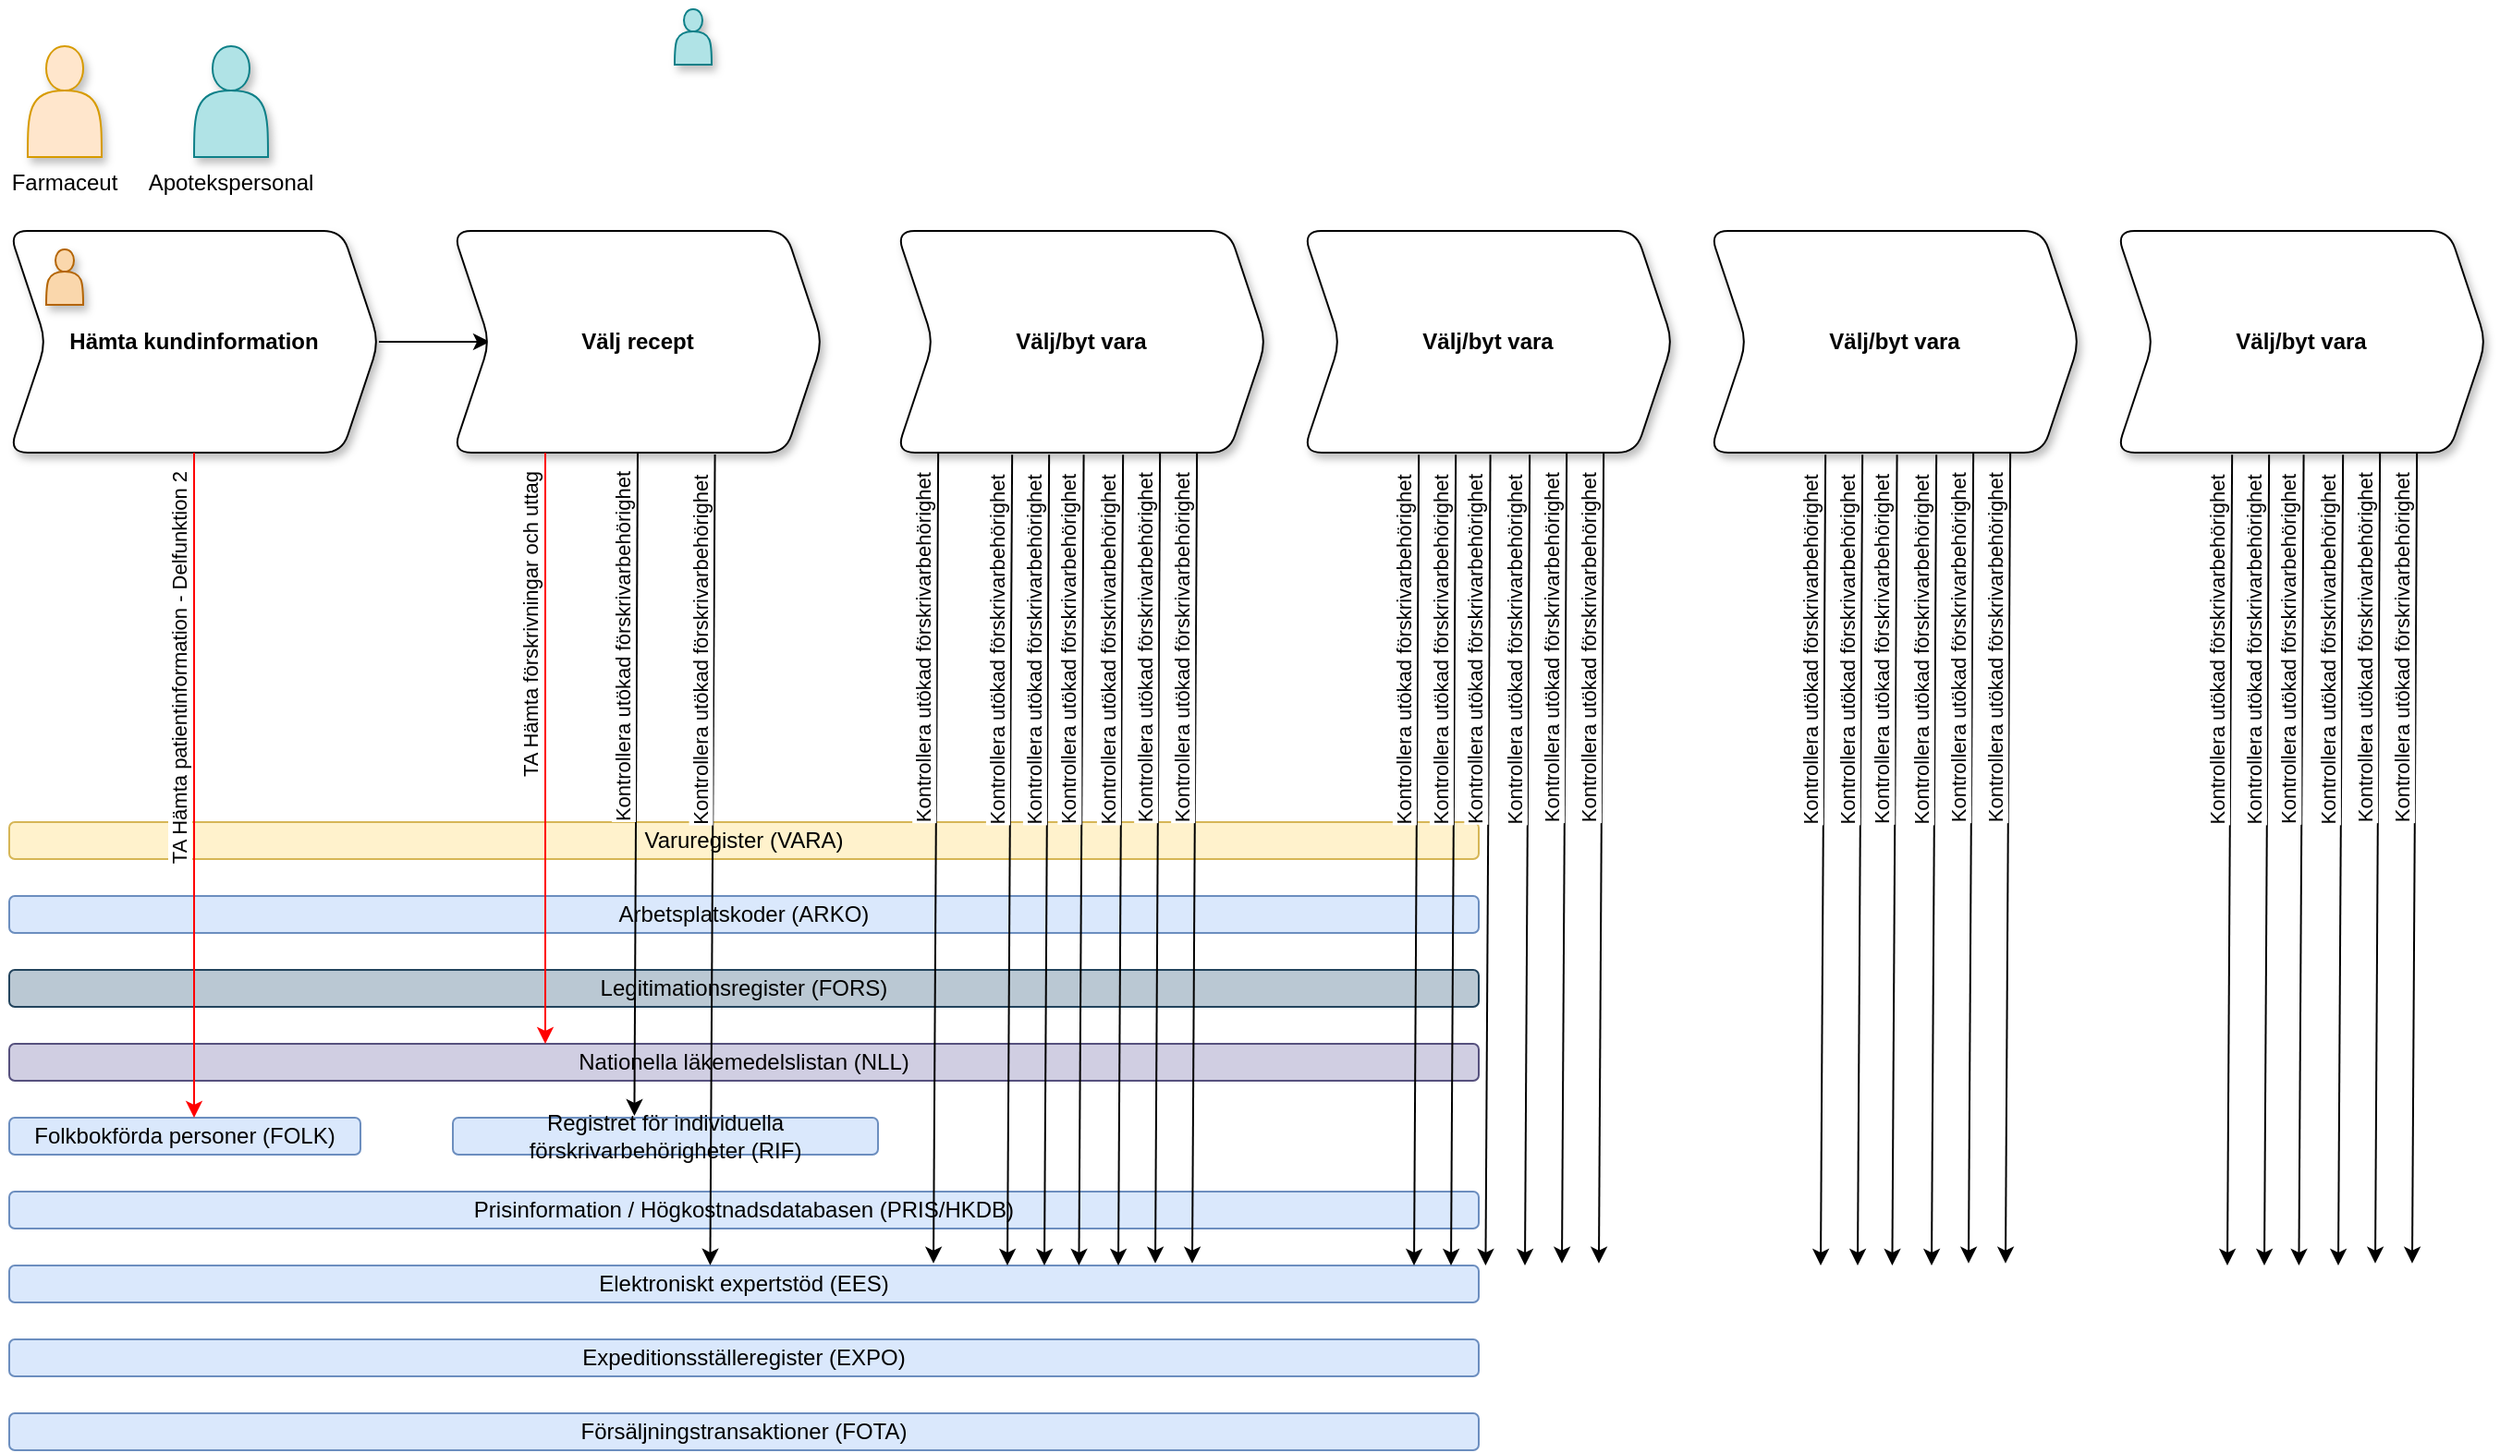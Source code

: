 <mxfile version="13.8.5" type="github">
  <diagram id="Y8RW_nMM7FUyLUE6UGEh" name="Page-1">
    <mxGraphModel dx="1446" dy="883" grid="1" gridSize="10" guides="1" tooltips="1" connect="1" arrows="1" fold="1" page="1" pageScale="1" pageWidth="850" pageHeight="1100" math="0" shadow="0">
      <root>
        <mxCell id="0" />
        <mxCell id="1" parent="0" />
        <mxCell id="-_0p66DI5QI1zj4v-Ik1-9" value="Hämta kundinformation" style="shape=step;perimeter=stepPerimeter;whiteSpace=wrap;html=1;fixedSize=1;rounded=1;shadow=1;fontStyle=1" parent="1" vertex="1">
          <mxGeometry y="120" width="200" height="120" as="geometry" />
        </mxCell>
        <mxCell id="-_0p66DI5QI1zj4v-Ik1-10" value="Farmaceut" style="shape=actor;whiteSpace=wrap;html=1;rounded=1;shadow=1;labelPosition=center;verticalLabelPosition=bottom;align=center;verticalAlign=top;fillColor=#ffe6cc;strokeColor=#d79b00;" parent="1" vertex="1">
          <mxGeometry x="10" y="20" width="40" height="60" as="geometry" />
        </mxCell>
        <mxCell id="-_0p66DI5QI1zj4v-Ik1-12" value="Legitimationsregister (FORS)" style="whiteSpace=wrap;html=1;fillColor=#bac8d3;strokeColor=#23445d;rounded=1;" parent="1" vertex="1">
          <mxGeometry y="520" width="795" height="20" as="geometry" />
        </mxCell>
        <mxCell id="Q4kJV671iwrY0cKDhgk4-12" style="edgeStyle=orthogonalEdgeStyle;rounded=0;orthogonalLoop=1;jettySize=auto;html=1;exitX=1;exitY=0.5;exitDx=0;exitDy=0;" edge="1" parent="1" source="-_0p66DI5QI1zj4v-Ik1-9" target="Q4kJV671iwrY0cKDhgk4-13">
          <mxGeometry relative="1" as="geometry">
            <mxPoint x="-40" y="180" as="sourcePoint" />
          </mxGeometry>
        </mxCell>
        <mxCell id="Q4kJV671iwrY0cKDhgk4-1" value="Varuregister (VARA)" style="whiteSpace=wrap;html=1;fillColor=#fff2cc;strokeColor=#d6b656;rounded=1;" vertex="1" parent="1">
          <mxGeometry y="440" width="795" height="20" as="geometry" />
        </mxCell>
        <mxCell id="Q4kJV671iwrY0cKDhgk4-2" value="Arbetsplatskoder (ARKO)" style="whiteSpace=wrap;html=1;fillColor=#dae8fc;strokeColor=#6c8ebf;rounded=1;" vertex="1" parent="1">
          <mxGeometry y="480" width="795" height="20" as="geometry" />
        </mxCell>
        <mxCell id="Q4kJV671iwrY0cKDhgk4-3" value="Nationella läkemedelslistan (NLL)" style="whiteSpace=wrap;html=1;fillColor=#d0cee2;strokeColor=#56517e;rounded=1;" vertex="1" parent="1">
          <mxGeometry y="560" width="795" height="20" as="geometry" />
        </mxCell>
        <mxCell id="Q4kJV671iwrY0cKDhgk4-4" value="Registret för individuella förskrivarbehörigheter (RIF)" style="whiteSpace=wrap;html=1;fillColor=#dae8fc;strokeColor=#6c8ebf;rounded=1;" vertex="1" parent="1">
          <mxGeometry x="240" y="600" width="230" height="20" as="geometry" />
        </mxCell>
        <mxCell id="Q4kJV671iwrY0cKDhgk4-5" value="Prisinformation / Högkostnadsdatabasen (PRIS/HKDB)" style="whiteSpace=wrap;html=1;fillColor=#dae8fc;strokeColor=#6c8ebf;rounded=1;" vertex="1" parent="1">
          <mxGeometry y="640" width="795" height="20" as="geometry" />
        </mxCell>
        <mxCell id="Q4kJV671iwrY0cKDhgk4-7" value="Expeditionsställeregister (EXPO)" style="whiteSpace=wrap;html=1;fillColor=#dae8fc;strokeColor=#6c8ebf;rounded=1;" vertex="1" parent="1">
          <mxGeometry y="720" width="795" height="20" as="geometry" />
        </mxCell>
        <mxCell id="Q4kJV671iwrY0cKDhgk4-8" value="Elektroniskt expertstöd (EES)" style="whiteSpace=wrap;html=1;fillColor=#dae8fc;strokeColor=#6c8ebf;rounded=1;" vertex="1" parent="1">
          <mxGeometry y="680" width="795" height="20" as="geometry" />
        </mxCell>
        <mxCell id="Q4kJV671iwrY0cKDhgk4-9" value="Försäljningstransaktioner (FOTA)" style="whiteSpace=wrap;html=1;fillColor=#dae8fc;strokeColor=#6c8ebf;rounded=1;" vertex="1" parent="1">
          <mxGeometry y="760" width="795" height="20" as="geometry" />
        </mxCell>
        <mxCell id="Q4kJV671iwrY0cKDhgk4-10" value="Apotekspersonal" style="shape=actor;whiteSpace=wrap;html=1;rounded=1;shadow=1;labelPosition=center;verticalLabelPosition=bottom;align=center;verticalAlign=top;fillColor=#b0e3e6;strokeColor=#0e8088;" vertex="1" parent="1">
          <mxGeometry x="100" y="20" width="40" height="60" as="geometry" />
        </mxCell>
        <mxCell id="Q4kJV671iwrY0cKDhgk4-13" value="Välj recept" style="shape=step;perimeter=stepPerimeter;whiteSpace=wrap;html=1;fixedSize=1;rounded=1;shadow=1;fontStyle=1" vertex="1" parent="1">
          <mxGeometry x="240" y="120" width="200" height="120" as="geometry" />
        </mxCell>
        <mxCell id="Q4kJV671iwrY0cKDhgk4-16" value="" style="shape=actor;whiteSpace=wrap;html=1;rounded=1;shadow=1;labelPosition=center;verticalLabelPosition=bottom;align=center;verticalAlign=top;fillColor=#b0e3e6;strokeColor=#0e8088;" vertex="1" parent="1">
          <mxGeometry x="360" width="20" height="30" as="geometry" />
        </mxCell>
        <mxCell id="Q4kJV671iwrY0cKDhgk4-17" value="" style="shape=actor;whiteSpace=wrap;html=1;rounded=1;shadow=1;labelPosition=center;verticalLabelPosition=bottom;align=center;verticalAlign=top;fillColor=#fad7ac;strokeColor=#b46504;" vertex="1" parent="1">
          <mxGeometry x="20" y="130" width="20" height="30" as="geometry" />
        </mxCell>
        <mxCell id="Q4kJV671iwrY0cKDhgk4-20" value="Folkbokförda personer (FOLK)" style="whiteSpace=wrap;html=1;fillColor=#dae8fc;strokeColor=#6c8ebf;rounded=1;" vertex="1" parent="1">
          <mxGeometry y="600" width="190" height="20" as="geometry" />
        </mxCell>
        <mxCell id="Q4kJV671iwrY0cKDhgk4-26" value="" style="endArrow=classic;html=1;exitX=0.5;exitY=1;exitDx=0;exitDy=0;strokeColor=#FF0000;" edge="1" parent="1" source="-_0p66DI5QI1zj4v-Ik1-9">
          <mxGeometry relative="1" as="geometry">
            <mxPoint x="-150" y="350" as="sourcePoint" />
            <mxPoint x="100" y="600" as="targetPoint" />
          </mxGeometry>
        </mxCell>
        <mxCell id="Q4kJV671iwrY0cKDhgk4-28" value="TA Hämta patientinformation - Delfunktion 2" style="edgeLabel;resizable=0;html=1;align=right;verticalAlign=bottom;horizontal=0;labelPosition=left;verticalLabelPosition=top;spacingTop=0;spacingRight=10;" connectable="0" vertex="1" parent="Q4kJV671iwrY0cKDhgk4-26">
          <mxGeometry x="-1" relative="1" as="geometry" />
        </mxCell>
        <mxCell id="Q4kJV671iwrY0cKDhgk4-29" value="" style="endArrow=classic;html=1;exitX=0.25;exitY=1;exitDx=0;exitDy=0;strokeColor=#FF0000;" edge="1" parent="1" source="Q4kJV671iwrY0cKDhgk4-13">
          <mxGeometry relative="1" as="geometry">
            <mxPoint x="280" y="243.0" as="sourcePoint" />
            <mxPoint x="290" y="560" as="targetPoint" />
          </mxGeometry>
        </mxCell>
        <mxCell id="Q4kJV671iwrY0cKDhgk4-30" value="TA Hämta förskrivningar och uttag" style="edgeLabel;resizable=0;html=1;align=right;verticalAlign=bottom;horizontal=0;labelPosition=left;verticalLabelPosition=top;spacingTop=0;spacingRight=10;" connectable="0" vertex="1" parent="Q4kJV671iwrY0cKDhgk4-29">
          <mxGeometry x="-1" relative="1" as="geometry" />
        </mxCell>
        <mxCell id="Q4kJV671iwrY0cKDhgk4-31" value="" style="endArrow=classic;html=1;exitX=0.5;exitY=1;exitDx=0;exitDy=0;entryX=0.427;entryY=-0.05;entryDx=0;entryDy=0;entryPerimeter=0;" edge="1" parent="1" source="Q4kJV671iwrY0cKDhgk4-13" target="Q4kJV671iwrY0cKDhgk4-4">
          <mxGeometry relative="1" as="geometry">
            <mxPoint x="320" y="260.0" as="sourcePoint" />
            <mxPoint x="320" y="580" as="targetPoint" />
          </mxGeometry>
        </mxCell>
        <mxCell id="Q4kJV671iwrY0cKDhgk4-32" value="Kontrollera utökad förskrivarbehörighet" style="edgeLabel;resizable=0;html=1;align=right;verticalAlign=bottom;horizontal=0;labelPosition=left;verticalLabelPosition=top;spacingTop=0;spacingRight=10;" connectable="0" vertex="1" parent="Q4kJV671iwrY0cKDhgk4-31">
          <mxGeometry x="-1" relative="1" as="geometry" />
        </mxCell>
        <mxCell id="Q4kJV671iwrY0cKDhgk4-33" value="Kontrollera utökad förskrivarbehörighet" style="edgeLabel;resizable=0;html=1;align=right;verticalAlign=bottom;horizontal=0;labelPosition=left;verticalLabelPosition=top;spacingTop=0;spacingRight=10;" connectable="0" vertex="1" parent="1">
          <mxGeometry x="340" y="240.0" as="geometry" />
        </mxCell>
        <mxCell id="Q4kJV671iwrY0cKDhgk4-34" value="" style="endArrow=classic;html=1;exitX=0.5;exitY=1;exitDx=0;exitDy=0;entryX=0.477;entryY=-0.006;entryDx=0;entryDy=0;entryPerimeter=0;" edge="1" parent="1" target="Q4kJV671iwrY0cKDhgk4-8">
          <mxGeometry relative="1" as="geometry">
            <mxPoint x="381.79" y="241.0" as="sourcePoint" />
            <mxPoint x="380" y="678" as="targetPoint" />
          </mxGeometry>
        </mxCell>
        <mxCell id="Q4kJV671iwrY0cKDhgk4-35" value="Kontrollera utökad förskrivarbehörighet" style="edgeLabel;resizable=0;html=1;align=right;verticalAlign=bottom;horizontal=0;labelPosition=left;verticalLabelPosition=top;spacingTop=0;spacingRight=10;" connectable="0" vertex="1" parent="Q4kJV671iwrY0cKDhgk4-34">
          <mxGeometry x="-1" relative="1" as="geometry" />
        </mxCell>
        <mxCell id="Q4kJV671iwrY0cKDhgk4-36" value="Välj/byt vara" style="shape=step;perimeter=stepPerimeter;whiteSpace=wrap;html=1;fixedSize=1;rounded=1;shadow=1;fontStyle=1" vertex="1" parent="1">
          <mxGeometry x="480" y="120" width="200" height="120" as="geometry" />
        </mxCell>
        <mxCell id="Q4kJV671iwrY0cKDhgk4-39" value="" style="endArrow=classic;html=1;exitX=0.5;exitY=1;exitDx=0;exitDy=0;entryX=0.477;entryY=-0.006;entryDx=0;entryDy=0;entryPerimeter=0;" edge="1" parent="1">
          <mxGeometry relative="1" as="geometry">
            <mxPoint x="502.58" y="240" as="sourcePoint" />
            <mxPoint x="500.005" y="678.88" as="targetPoint" />
          </mxGeometry>
        </mxCell>
        <mxCell id="Q4kJV671iwrY0cKDhgk4-40" value="Kontrollera utökad förskrivarbehörighet" style="edgeLabel;resizable=0;html=1;align=right;verticalAlign=bottom;horizontal=0;labelPosition=left;verticalLabelPosition=top;spacingTop=0;spacingRight=10;" connectable="0" vertex="1" parent="Q4kJV671iwrY0cKDhgk4-39">
          <mxGeometry x="-1" relative="1" as="geometry" />
        </mxCell>
        <mxCell id="Q4kJV671iwrY0cKDhgk4-41" value="" style="endArrow=classic;html=1;exitX=0.5;exitY=1;exitDx=0;exitDy=0;entryX=0.477;entryY=-0.006;entryDx=0;entryDy=0;entryPerimeter=0;" edge="1" parent="1">
          <mxGeometry relative="1" as="geometry">
            <mxPoint x="542.58" y="241.12" as="sourcePoint" />
            <mxPoint x="540.005" y="680.0" as="targetPoint" />
          </mxGeometry>
        </mxCell>
        <mxCell id="Q4kJV671iwrY0cKDhgk4-42" value="Kontrollera utökad förskrivarbehörighet" style="edgeLabel;resizable=0;html=1;align=right;verticalAlign=bottom;horizontal=0;labelPosition=left;verticalLabelPosition=top;spacingTop=0;spacingRight=10;" connectable="0" vertex="1" parent="Q4kJV671iwrY0cKDhgk4-41">
          <mxGeometry x="-1" relative="1" as="geometry" />
        </mxCell>
        <mxCell id="Q4kJV671iwrY0cKDhgk4-43" value="" style="endArrow=classic;html=1;exitX=0.5;exitY=1;exitDx=0;exitDy=0;entryX=0.477;entryY=-0.006;entryDx=0;entryDy=0;entryPerimeter=0;" edge="1" parent="1">
          <mxGeometry relative="1" as="geometry">
            <mxPoint x="562.58" y="241.12" as="sourcePoint" />
            <mxPoint x="560.005" y="680" as="targetPoint" />
          </mxGeometry>
        </mxCell>
        <mxCell id="Q4kJV671iwrY0cKDhgk4-44" value="Kontrollera utökad förskrivarbehörighet" style="edgeLabel;resizable=0;html=1;align=right;verticalAlign=bottom;horizontal=0;labelPosition=left;verticalLabelPosition=top;spacingTop=0;spacingRight=10;" connectable="0" vertex="1" parent="Q4kJV671iwrY0cKDhgk4-43">
          <mxGeometry x="-1" relative="1" as="geometry" />
        </mxCell>
        <mxCell id="Q4kJV671iwrY0cKDhgk4-45" value="" style="endArrow=classic;html=1;exitX=0.5;exitY=1;exitDx=0;exitDy=0;entryX=0.477;entryY=-0.006;entryDx=0;entryDy=0;entryPerimeter=0;" edge="1" parent="1">
          <mxGeometry relative="1" as="geometry">
            <mxPoint x="581.29" y="241.12" as="sourcePoint" />
            <mxPoint x="578.715" y="680" as="targetPoint" />
          </mxGeometry>
        </mxCell>
        <mxCell id="Q4kJV671iwrY0cKDhgk4-46" value="Kontrollera utökad förskrivarbehörighet" style="edgeLabel;resizable=0;html=1;align=right;verticalAlign=bottom;horizontal=0;labelPosition=left;verticalLabelPosition=top;spacingTop=0;spacingRight=10;" connectable="0" vertex="1" parent="Q4kJV671iwrY0cKDhgk4-45">
          <mxGeometry x="-1" relative="1" as="geometry" />
        </mxCell>
        <mxCell id="Q4kJV671iwrY0cKDhgk4-47" value="" style="endArrow=classic;html=1;exitX=0.5;exitY=1;exitDx=0;exitDy=0;entryX=0.477;entryY=-0.006;entryDx=0;entryDy=0;entryPerimeter=0;" edge="1" parent="1">
          <mxGeometry relative="1" as="geometry">
            <mxPoint x="602.58" y="241.12" as="sourcePoint" />
            <mxPoint x="600.005" y="680" as="targetPoint" />
          </mxGeometry>
        </mxCell>
        <mxCell id="Q4kJV671iwrY0cKDhgk4-48" value="Kontrollera utökad förskrivarbehörighet" style="edgeLabel;resizable=0;html=1;align=right;verticalAlign=bottom;horizontal=0;labelPosition=left;verticalLabelPosition=top;spacingTop=0;spacingRight=10;" connectable="0" vertex="1" parent="Q4kJV671iwrY0cKDhgk4-47">
          <mxGeometry x="-1" relative="1" as="geometry" />
        </mxCell>
        <mxCell id="Q4kJV671iwrY0cKDhgk4-49" value="" style="endArrow=classic;html=1;exitX=0.5;exitY=1;exitDx=0;exitDy=0;entryX=0.477;entryY=-0.006;entryDx=0;entryDy=0;entryPerimeter=0;" edge="1" parent="1">
          <mxGeometry relative="1" as="geometry">
            <mxPoint x="622.58" y="240.0" as="sourcePoint" />
            <mxPoint x="620.005" y="678.88" as="targetPoint" />
          </mxGeometry>
        </mxCell>
        <mxCell id="Q4kJV671iwrY0cKDhgk4-50" value="Kontrollera utökad förskrivarbehörighet" style="edgeLabel;resizable=0;html=1;align=right;verticalAlign=bottom;horizontal=0;labelPosition=left;verticalLabelPosition=top;spacingTop=0;spacingRight=10;" connectable="0" vertex="1" parent="Q4kJV671iwrY0cKDhgk4-49">
          <mxGeometry x="-1" relative="1" as="geometry" />
        </mxCell>
        <mxCell id="Q4kJV671iwrY0cKDhgk4-51" value="" style="endArrow=classic;html=1;exitX=0.5;exitY=1;exitDx=0;exitDy=0;entryX=0.477;entryY=-0.006;entryDx=0;entryDy=0;entryPerimeter=0;" edge="1" parent="1">
          <mxGeometry relative="1" as="geometry">
            <mxPoint x="642.57" y="240" as="sourcePoint" />
            <mxPoint x="639.995" y="678.88" as="targetPoint" />
          </mxGeometry>
        </mxCell>
        <mxCell id="Q4kJV671iwrY0cKDhgk4-52" value="Kontrollera utökad förskrivarbehörighet" style="edgeLabel;resizable=0;html=1;align=right;verticalAlign=bottom;horizontal=0;labelPosition=left;verticalLabelPosition=top;spacingTop=0;spacingRight=10;" connectable="0" vertex="1" parent="Q4kJV671iwrY0cKDhgk4-51">
          <mxGeometry x="-1" relative="1" as="geometry" />
        </mxCell>
        <mxCell id="Q4kJV671iwrY0cKDhgk4-53" value="Välj/byt vara" style="shape=step;perimeter=stepPerimeter;whiteSpace=wrap;html=1;fixedSize=1;rounded=1;shadow=1;fontStyle=1" vertex="1" parent="1">
          <mxGeometry x="700" y="120" width="200" height="120" as="geometry" />
        </mxCell>
        <mxCell id="Q4kJV671iwrY0cKDhgk4-54" value="" style="endArrow=classic;html=1;exitX=0.5;exitY=1;exitDx=0;exitDy=0;entryX=0.477;entryY=-0.006;entryDx=0;entryDy=0;entryPerimeter=0;" edge="1" parent="1">
          <mxGeometry relative="1" as="geometry">
            <mxPoint x="762.58" y="241.12" as="sourcePoint" />
            <mxPoint x="760.005" y="680" as="targetPoint" />
          </mxGeometry>
        </mxCell>
        <mxCell id="Q4kJV671iwrY0cKDhgk4-55" value="Kontrollera utökad förskrivarbehörighet" style="edgeLabel;resizable=0;html=1;align=right;verticalAlign=bottom;horizontal=0;labelPosition=left;verticalLabelPosition=top;spacingTop=0;spacingRight=10;" connectable="0" vertex="1" parent="Q4kJV671iwrY0cKDhgk4-54">
          <mxGeometry x="-1" relative="1" as="geometry" />
        </mxCell>
        <mxCell id="Q4kJV671iwrY0cKDhgk4-56" value="" style="endArrow=classic;html=1;exitX=0.5;exitY=1;exitDx=0;exitDy=0;entryX=0.477;entryY=-0.006;entryDx=0;entryDy=0;entryPerimeter=0;" edge="1" parent="1">
          <mxGeometry relative="1" as="geometry">
            <mxPoint x="782.58" y="241.12" as="sourcePoint" />
            <mxPoint x="780.005" y="680" as="targetPoint" />
          </mxGeometry>
        </mxCell>
        <mxCell id="Q4kJV671iwrY0cKDhgk4-57" value="Kontrollera utökad förskrivarbehörighet" style="edgeLabel;resizable=0;html=1;align=right;verticalAlign=bottom;horizontal=0;labelPosition=left;verticalLabelPosition=top;spacingTop=0;spacingRight=10;" connectable="0" vertex="1" parent="Q4kJV671iwrY0cKDhgk4-56">
          <mxGeometry x="-1" relative="1" as="geometry" />
        </mxCell>
        <mxCell id="Q4kJV671iwrY0cKDhgk4-58" value="" style="endArrow=classic;html=1;exitX=0.5;exitY=1;exitDx=0;exitDy=0;entryX=0.477;entryY=-0.006;entryDx=0;entryDy=0;entryPerimeter=0;" edge="1" parent="1">
          <mxGeometry relative="1" as="geometry">
            <mxPoint x="801.29" y="241.12" as="sourcePoint" />
            <mxPoint x="798.715" y="680" as="targetPoint" />
          </mxGeometry>
        </mxCell>
        <mxCell id="Q4kJV671iwrY0cKDhgk4-59" value="Kontrollera utökad förskrivarbehörighet" style="edgeLabel;resizable=0;html=1;align=right;verticalAlign=bottom;horizontal=0;labelPosition=left;verticalLabelPosition=top;spacingTop=0;spacingRight=10;" connectable="0" vertex="1" parent="Q4kJV671iwrY0cKDhgk4-58">
          <mxGeometry x="-1" relative="1" as="geometry" />
        </mxCell>
        <mxCell id="Q4kJV671iwrY0cKDhgk4-60" value="" style="endArrow=classic;html=1;exitX=0.5;exitY=1;exitDx=0;exitDy=0;entryX=0.477;entryY=-0.006;entryDx=0;entryDy=0;entryPerimeter=0;" edge="1" parent="1">
          <mxGeometry relative="1" as="geometry">
            <mxPoint x="822.58" y="241.12" as="sourcePoint" />
            <mxPoint x="820.005" y="680" as="targetPoint" />
          </mxGeometry>
        </mxCell>
        <mxCell id="Q4kJV671iwrY0cKDhgk4-61" value="Kontrollera utökad förskrivarbehörighet" style="edgeLabel;resizable=0;html=1;align=right;verticalAlign=bottom;horizontal=0;labelPosition=left;verticalLabelPosition=top;spacingTop=0;spacingRight=10;" connectable="0" vertex="1" parent="Q4kJV671iwrY0cKDhgk4-60">
          <mxGeometry x="-1" relative="1" as="geometry" />
        </mxCell>
        <mxCell id="Q4kJV671iwrY0cKDhgk4-62" value="" style="endArrow=classic;html=1;exitX=0.5;exitY=1;exitDx=0;exitDy=0;entryX=0.477;entryY=-0.006;entryDx=0;entryDy=0;entryPerimeter=0;" edge="1" parent="1">
          <mxGeometry relative="1" as="geometry">
            <mxPoint x="842.58" y="240" as="sourcePoint" />
            <mxPoint x="840.005" y="678.88" as="targetPoint" />
          </mxGeometry>
        </mxCell>
        <mxCell id="Q4kJV671iwrY0cKDhgk4-63" value="Kontrollera utökad förskrivarbehörighet" style="edgeLabel;resizable=0;html=1;align=right;verticalAlign=bottom;horizontal=0;labelPosition=left;verticalLabelPosition=top;spacingTop=0;spacingRight=10;" connectable="0" vertex="1" parent="Q4kJV671iwrY0cKDhgk4-62">
          <mxGeometry x="-1" relative="1" as="geometry" />
        </mxCell>
        <mxCell id="Q4kJV671iwrY0cKDhgk4-64" value="" style="endArrow=classic;html=1;exitX=0.5;exitY=1;exitDx=0;exitDy=0;entryX=0.477;entryY=-0.006;entryDx=0;entryDy=0;entryPerimeter=0;" edge="1" parent="1">
          <mxGeometry relative="1" as="geometry">
            <mxPoint x="862.57" y="240" as="sourcePoint" />
            <mxPoint x="859.995" y="678.88" as="targetPoint" />
          </mxGeometry>
        </mxCell>
        <mxCell id="Q4kJV671iwrY0cKDhgk4-65" value="Kontrollera utökad förskrivarbehörighet" style="edgeLabel;resizable=0;html=1;align=right;verticalAlign=bottom;horizontal=0;labelPosition=left;verticalLabelPosition=top;spacingTop=0;spacingRight=10;" connectable="0" vertex="1" parent="Q4kJV671iwrY0cKDhgk4-64">
          <mxGeometry x="-1" relative="1" as="geometry" />
        </mxCell>
        <mxCell id="Q4kJV671iwrY0cKDhgk4-66" value="Välj/byt vara" style="shape=step;perimeter=stepPerimeter;whiteSpace=wrap;html=1;fixedSize=1;rounded=1;shadow=1;fontStyle=1" vertex="1" parent="1">
          <mxGeometry x="920" y="120" width="200" height="120" as="geometry" />
        </mxCell>
        <mxCell id="Q4kJV671iwrY0cKDhgk4-67" value="" style="endArrow=classic;html=1;exitX=0.5;exitY=1;exitDx=0;exitDy=0;entryX=0.477;entryY=-0.006;entryDx=0;entryDy=0;entryPerimeter=0;" edge="1" parent="1">
          <mxGeometry relative="1" as="geometry">
            <mxPoint x="982.58" y="241.12" as="sourcePoint" />
            <mxPoint x="980.005" y="680" as="targetPoint" />
          </mxGeometry>
        </mxCell>
        <mxCell id="Q4kJV671iwrY0cKDhgk4-68" value="Kontrollera utökad förskrivarbehörighet" style="edgeLabel;resizable=0;html=1;align=right;verticalAlign=bottom;horizontal=0;labelPosition=left;verticalLabelPosition=top;spacingTop=0;spacingRight=10;" connectable="0" vertex="1" parent="Q4kJV671iwrY0cKDhgk4-67">
          <mxGeometry x="-1" relative="1" as="geometry" />
        </mxCell>
        <mxCell id="Q4kJV671iwrY0cKDhgk4-69" value="" style="endArrow=classic;html=1;exitX=0.5;exitY=1;exitDx=0;exitDy=0;entryX=0.477;entryY=-0.006;entryDx=0;entryDy=0;entryPerimeter=0;" edge="1" parent="1">
          <mxGeometry relative="1" as="geometry">
            <mxPoint x="1002.58" y="241.12" as="sourcePoint" />
            <mxPoint x="1000.005" y="680" as="targetPoint" />
          </mxGeometry>
        </mxCell>
        <mxCell id="Q4kJV671iwrY0cKDhgk4-70" value="Kontrollera utökad förskrivarbehörighet" style="edgeLabel;resizable=0;html=1;align=right;verticalAlign=bottom;horizontal=0;labelPosition=left;verticalLabelPosition=top;spacingTop=0;spacingRight=10;" connectable="0" vertex="1" parent="Q4kJV671iwrY0cKDhgk4-69">
          <mxGeometry x="-1" relative="1" as="geometry" />
        </mxCell>
        <mxCell id="Q4kJV671iwrY0cKDhgk4-71" value="" style="endArrow=classic;html=1;exitX=0.5;exitY=1;exitDx=0;exitDy=0;entryX=0.477;entryY=-0.006;entryDx=0;entryDy=0;entryPerimeter=0;" edge="1" parent="1">
          <mxGeometry relative="1" as="geometry">
            <mxPoint x="1021.29" y="241.12" as="sourcePoint" />
            <mxPoint x="1018.715" y="680" as="targetPoint" />
          </mxGeometry>
        </mxCell>
        <mxCell id="Q4kJV671iwrY0cKDhgk4-72" value="Kontrollera utökad förskrivarbehörighet" style="edgeLabel;resizable=0;html=1;align=right;verticalAlign=bottom;horizontal=0;labelPosition=left;verticalLabelPosition=top;spacingTop=0;spacingRight=10;" connectable="0" vertex="1" parent="Q4kJV671iwrY0cKDhgk4-71">
          <mxGeometry x="-1" relative="1" as="geometry" />
        </mxCell>
        <mxCell id="Q4kJV671iwrY0cKDhgk4-73" value="" style="endArrow=classic;html=1;exitX=0.5;exitY=1;exitDx=0;exitDy=0;entryX=0.477;entryY=-0.006;entryDx=0;entryDy=0;entryPerimeter=0;" edge="1" parent="1">
          <mxGeometry relative="1" as="geometry">
            <mxPoint x="1042.58" y="241.12" as="sourcePoint" />
            <mxPoint x="1040.005" y="680" as="targetPoint" />
          </mxGeometry>
        </mxCell>
        <mxCell id="Q4kJV671iwrY0cKDhgk4-74" value="Kontrollera utökad förskrivarbehörighet" style="edgeLabel;resizable=0;html=1;align=right;verticalAlign=bottom;horizontal=0;labelPosition=left;verticalLabelPosition=top;spacingTop=0;spacingRight=10;" connectable="0" vertex="1" parent="Q4kJV671iwrY0cKDhgk4-73">
          <mxGeometry x="-1" relative="1" as="geometry" />
        </mxCell>
        <mxCell id="Q4kJV671iwrY0cKDhgk4-75" value="" style="endArrow=classic;html=1;exitX=0.5;exitY=1;exitDx=0;exitDy=0;entryX=0.477;entryY=-0.006;entryDx=0;entryDy=0;entryPerimeter=0;" edge="1" parent="1">
          <mxGeometry relative="1" as="geometry">
            <mxPoint x="1062.58" y="240" as="sourcePoint" />
            <mxPoint x="1060.005" y="678.88" as="targetPoint" />
          </mxGeometry>
        </mxCell>
        <mxCell id="Q4kJV671iwrY0cKDhgk4-76" value="Kontrollera utökad förskrivarbehörighet" style="edgeLabel;resizable=0;html=1;align=right;verticalAlign=bottom;horizontal=0;labelPosition=left;verticalLabelPosition=top;spacingTop=0;spacingRight=10;" connectable="0" vertex="1" parent="Q4kJV671iwrY0cKDhgk4-75">
          <mxGeometry x="-1" relative="1" as="geometry" />
        </mxCell>
        <mxCell id="Q4kJV671iwrY0cKDhgk4-77" value="" style="endArrow=classic;html=1;exitX=0.5;exitY=1;exitDx=0;exitDy=0;entryX=0.477;entryY=-0.006;entryDx=0;entryDy=0;entryPerimeter=0;" edge="1" parent="1">
          <mxGeometry relative="1" as="geometry">
            <mxPoint x="1082.57" y="240" as="sourcePoint" />
            <mxPoint x="1079.995" y="678.88" as="targetPoint" />
          </mxGeometry>
        </mxCell>
        <mxCell id="Q4kJV671iwrY0cKDhgk4-78" value="Kontrollera utökad förskrivarbehörighet" style="edgeLabel;resizable=0;html=1;align=right;verticalAlign=bottom;horizontal=0;labelPosition=left;verticalLabelPosition=top;spacingTop=0;spacingRight=10;" connectable="0" vertex="1" parent="Q4kJV671iwrY0cKDhgk4-77">
          <mxGeometry x="-1" relative="1" as="geometry" />
        </mxCell>
        <mxCell id="Q4kJV671iwrY0cKDhgk4-79" value="Välj/byt vara" style="shape=step;perimeter=stepPerimeter;whiteSpace=wrap;html=1;fixedSize=1;rounded=1;shadow=1;fontStyle=1" vertex="1" parent="1">
          <mxGeometry x="1140" y="120" width="200" height="120" as="geometry" />
        </mxCell>
        <mxCell id="Q4kJV671iwrY0cKDhgk4-80" value="" style="endArrow=classic;html=1;exitX=0.5;exitY=1;exitDx=0;exitDy=0;entryX=0.477;entryY=-0.006;entryDx=0;entryDy=0;entryPerimeter=0;" edge="1" parent="1">
          <mxGeometry relative="1" as="geometry">
            <mxPoint x="1202.58" y="241.12" as="sourcePoint" />
            <mxPoint x="1200.005" y="680" as="targetPoint" />
          </mxGeometry>
        </mxCell>
        <mxCell id="Q4kJV671iwrY0cKDhgk4-81" value="Kontrollera utökad förskrivarbehörighet" style="edgeLabel;resizable=0;html=1;align=right;verticalAlign=bottom;horizontal=0;labelPosition=left;verticalLabelPosition=top;spacingTop=0;spacingRight=10;" connectable="0" vertex="1" parent="Q4kJV671iwrY0cKDhgk4-80">
          <mxGeometry x="-1" relative="1" as="geometry" />
        </mxCell>
        <mxCell id="Q4kJV671iwrY0cKDhgk4-82" value="" style="endArrow=classic;html=1;exitX=0.5;exitY=1;exitDx=0;exitDy=0;entryX=0.477;entryY=-0.006;entryDx=0;entryDy=0;entryPerimeter=0;" edge="1" parent="1">
          <mxGeometry relative="1" as="geometry">
            <mxPoint x="1222.58" y="241.12" as="sourcePoint" />
            <mxPoint x="1220.005" y="680" as="targetPoint" />
          </mxGeometry>
        </mxCell>
        <mxCell id="Q4kJV671iwrY0cKDhgk4-83" value="Kontrollera utökad förskrivarbehörighet" style="edgeLabel;resizable=0;html=1;align=right;verticalAlign=bottom;horizontal=0;labelPosition=left;verticalLabelPosition=top;spacingTop=0;spacingRight=10;" connectable="0" vertex="1" parent="Q4kJV671iwrY0cKDhgk4-82">
          <mxGeometry x="-1" relative="1" as="geometry" />
        </mxCell>
        <mxCell id="Q4kJV671iwrY0cKDhgk4-84" value="" style="endArrow=classic;html=1;exitX=0.5;exitY=1;exitDx=0;exitDy=0;entryX=0.477;entryY=-0.006;entryDx=0;entryDy=0;entryPerimeter=0;" edge="1" parent="1">
          <mxGeometry relative="1" as="geometry">
            <mxPoint x="1241.29" y="241.12" as="sourcePoint" />
            <mxPoint x="1238.715" y="680" as="targetPoint" />
          </mxGeometry>
        </mxCell>
        <mxCell id="Q4kJV671iwrY0cKDhgk4-85" value="Kontrollera utökad förskrivarbehörighet" style="edgeLabel;resizable=0;html=1;align=right;verticalAlign=bottom;horizontal=0;labelPosition=left;verticalLabelPosition=top;spacingTop=0;spacingRight=10;" connectable="0" vertex="1" parent="Q4kJV671iwrY0cKDhgk4-84">
          <mxGeometry x="-1" relative="1" as="geometry" />
        </mxCell>
        <mxCell id="Q4kJV671iwrY0cKDhgk4-86" value="" style="endArrow=classic;html=1;exitX=0.5;exitY=1;exitDx=0;exitDy=0;entryX=0.477;entryY=-0.006;entryDx=0;entryDy=0;entryPerimeter=0;" edge="1" parent="1">
          <mxGeometry relative="1" as="geometry">
            <mxPoint x="1262.58" y="241.12" as="sourcePoint" />
            <mxPoint x="1260.005" y="680" as="targetPoint" />
          </mxGeometry>
        </mxCell>
        <mxCell id="Q4kJV671iwrY0cKDhgk4-87" value="Kontrollera utökad förskrivarbehörighet" style="edgeLabel;resizable=0;html=1;align=right;verticalAlign=bottom;horizontal=0;labelPosition=left;verticalLabelPosition=top;spacingTop=0;spacingRight=10;" connectable="0" vertex="1" parent="Q4kJV671iwrY0cKDhgk4-86">
          <mxGeometry x="-1" relative="1" as="geometry" />
        </mxCell>
        <mxCell id="Q4kJV671iwrY0cKDhgk4-88" value="" style="endArrow=classic;html=1;exitX=0.5;exitY=1;exitDx=0;exitDy=0;entryX=0.477;entryY=-0.006;entryDx=0;entryDy=0;entryPerimeter=0;" edge="1" parent="1">
          <mxGeometry relative="1" as="geometry">
            <mxPoint x="1282.58" y="240" as="sourcePoint" />
            <mxPoint x="1280.005" y="678.88" as="targetPoint" />
          </mxGeometry>
        </mxCell>
        <mxCell id="Q4kJV671iwrY0cKDhgk4-89" value="Kontrollera utökad förskrivarbehörighet" style="edgeLabel;resizable=0;html=1;align=right;verticalAlign=bottom;horizontal=0;labelPosition=left;verticalLabelPosition=top;spacingTop=0;spacingRight=10;" connectable="0" vertex="1" parent="Q4kJV671iwrY0cKDhgk4-88">
          <mxGeometry x="-1" relative="1" as="geometry" />
        </mxCell>
        <mxCell id="Q4kJV671iwrY0cKDhgk4-90" value="" style="endArrow=classic;html=1;exitX=0.5;exitY=1;exitDx=0;exitDy=0;entryX=0.477;entryY=-0.006;entryDx=0;entryDy=0;entryPerimeter=0;" edge="1" parent="1">
          <mxGeometry relative="1" as="geometry">
            <mxPoint x="1302.57" y="240" as="sourcePoint" />
            <mxPoint x="1299.995" y="678.88" as="targetPoint" />
          </mxGeometry>
        </mxCell>
        <mxCell id="Q4kJV671iwrY0cKDhgk4-91" value="Kontrollera utökad förskrivarbehörighet" style="edgeLabel;resizable=0;html=1;align=right;verticalAlign=bottom;horizontal=0;labelPosition=left;verticalLabelPosition=top;spacingTop=0;spacingRight=10;" connectable="0" vertex="1" parent="Q4kJV671iwrY0cKDhgk4-90">
          <mxGeometry x="-1" relative="1" as="geometry" />
        </mxCell>
      </root>
    </mxGraphModel>
  </diagram>
</mxfile>
